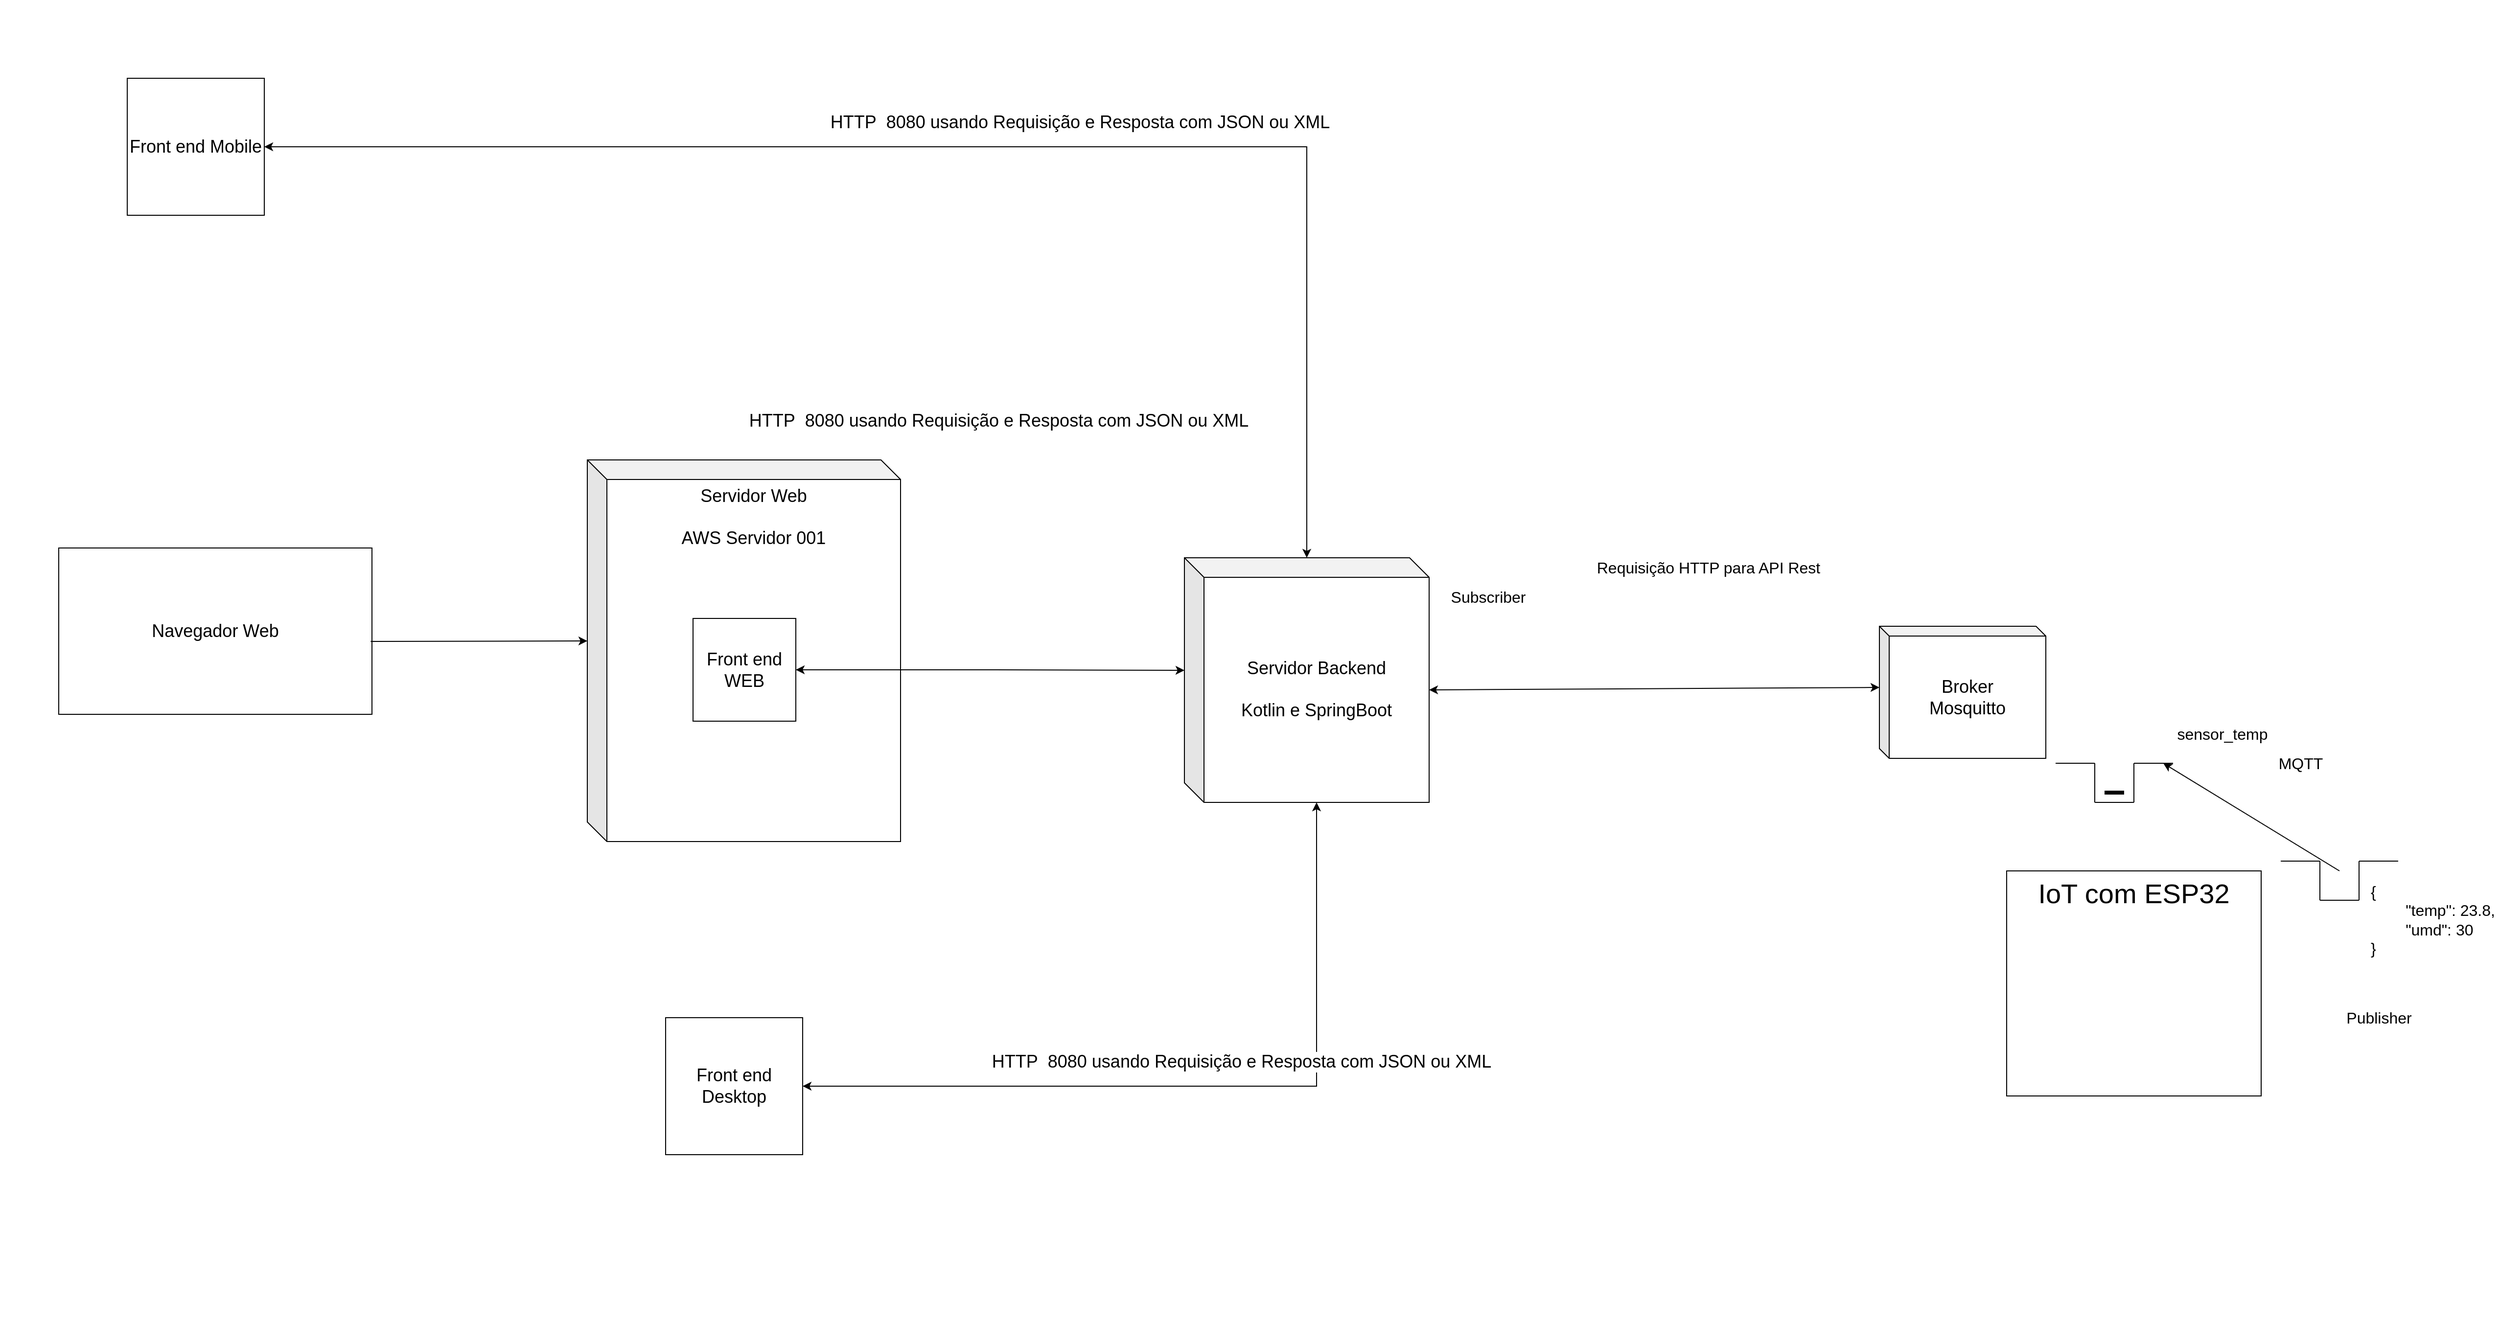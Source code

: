 <mxfile version="27.1.3">
  <diagram name="Página-1" id="81F1UbtDlpMVIuJjuEPL">
    <mxGraphModel dx="4501" dy="2538" grid="1" gridSize="10" guides="1" tooltips="1" connect="1" arrows="1" fold="1" page="1" pageScale="1" pageWidth="827" pageHeight="1169" math="0" shadow="0">
      <root>
        <mxCell id="0" />
        <mxCell id="1" parent="0" />
        <mxCell id="IYKdBTSMvmW3wx0UBxRR-4" value="IoT com ESP32" style="rounded=0;whiteSpace=wrap;html=1;fontSize=28;verticalAlign=top;" parent="1" vertex="1">
          <mxGeometry x="1110" y="460" width="260" height="230" as="geometry" />
        </mxCell>
        <mxCell id="IYKdBTSMvmW3wx0UBxRR-3" value="" style="shape=image;html=1;verticalAlign=top;verticalLabelPosition=bottom;labelBackgroundColor=#ffffff;imageAspect=0;aspect=fixed;image=https://cdn2.iconfinder.com/data/icons/electronic-13/480/3-electronic-arduino-chipset-icon-2-128.png" parent="1" vertex="1">
          <mxGeometry x="1230" y="550" width="128" height="128" as="geometry" />
        </mxCell>
        <mxCell id="KUsmrb8lNCLkx_MoMA3p-17" value="Servidor Web&lt;div&gt;&lt;br&gt;&lt;/div&gt;&lt;div&gt;AWS Servidor 001&lt;/div&gt;" style="shape=cube;whiteSpace=wrap;html=1;boundedLbl=1;backgroundOutline=1;darkOpacity=0.05;darkOpacity2=0.1;verticalAlign=top;fontSize=18;" parent="1" vertex="1">
          <mxGeometry x="-340" y="40" width="320" height="390" as="geometry" />
        </mxCell>
        <mxCell id="KUsmrb8lNCLkx_MoMA3p-1" value="Servidor Backend&lt;div&gt;&lt;br&gt;&lt;/div&gt;&lt;div&gt;&lt;div&gt;Kotlin e SpringBoot&lt;/div&gt;&lt;/div&gt;" style="shape=cube;whiteSpace=wrap;html=1;boundedLbl=1;backgroundOutline=1;darkOpacity=0.05;darkOpacity2=0.1;fontSize=18;" parent="1" vertex="1">
          <mxGeometry x="270" y="140" width="250" height="250" as="geometry" />
        </mxCell>
        <mxCell id="KUsmrb8lNCLkx_MoMA3p-7" value="Front end WEB" style="whiteSpace=wrap;html=1;aspect=fixed;fontSize=18;" parent="1" vertex="1">
          <mxGeometry x="-232" y="202" width="105" height="105" as="geometry" />
        </mxCell>
        <mxCell id="KUsmrb8lNCLkx_MoMA3p-8" style="edgeStyle=orthogonalEdgeStyle;rounded=0;orthogonalLoop=1;jettySize=auto;html=1;startArrow=classic;startFill=1;endArrow=classic;endFill=1;exitX=1;exitY=0.5;exitDx=0;exitDy=0;entryX=0;entryY=0;entryDx=0;entryDy=115.0;entryPerimeter=0;" parent="1" source="KUsmrb8lNCLkx_MoMA3p-7" target="KUsmrb8lNCLkx_MoMA3p-1" edge="1">
          <mxGeometry relative="1" as="geometry">
            <mxPoint x="530" y="275" as="sourcePoint" />
            <mxPoint x="810" y="275" as="targetPoint" />
          </mxGeometry>
        </mxCell>
        <mxCell id="KUsmrb8lNCLkx_MoMA3p-9" value="HTTP&amp;nbsp; 8080 usando Requisição e Resposta com JSON ou XML" style="edgeLabel;html=1;align=center;verticalAlign=middle;resizable=0;points=[];fontSize=18;" parent="KUsmrb8lNCLkx_MoMA3p-8" vertex="1" connectable="0">
          <mxGeometry x="0.15" y="1" relative="1" as="geometry">
            <mxPoint x="-21" y="-254" as="offset" />
          </mxGeometry>
        </mxCell>
        <mxCell id="KUsmrb8lNCLkx_MoMA3p-11" style="edgeStyle=orthogonalEdgeStyle;rounded=0;orthogonalLoop=1;jettySize=auto;html=1;startArrow=classic;startFill=1;endArrow=classic;endFill=1;exitX=1;exitY=0.5;exitDx=0;exitDy=0;" parent="1" source="KUsmrb8lNCLkx_MoMA3p-10" target="KUsmrb8lNCLkx_MoMA3p-1" edge="1">
          <mxGeometry relative="1" as="geometry">
            <mxPoint x="-100" y="265" as="sourcePoint" />
            <mxPoint x="280" y="265" as="targetPoint" />
          </mxGeometry>
        </mxCell>
        <mxCell id="KUsmrb8lNCLkx_MoMA3p-12" value="HTTP&amp;nbsp; 8080 usando Requisição e Resposta com JSON ou XML" style="edgeLabel;html=1;align=center;verticalAlign=middle;resizable=0;points=[];fontSize=18;" parent="KUsmrb8lNCLkx_MoMA3p-11" vertex="1" connectable="0">
          <mxGeometry x="0.15" y="1" relative="1" as="geometry">
            <mxPoint x="-21" y="-24" as="offset" />
          </mxGeometry>
        </mxCell>
        <mxCell id="KUsmrb8lNCLkx_MoMA3p-14" style="edgeStyle=orthogonalEdgeStyle;rounded=0;orthogonalLoop=1;jettySize=auto;html=1;startArrow=classic;startFill=1;endArrow=classic;endFill=1;exitX=1;exitY=0.5;exitDx=0;exitDy=0;entryX=0;entryY=0;entryDx=135;entryDy=250.0;entryPerimeter=0;" parent="1" source="KUsmrb8lNCLkx_MoMA3p-13" target="KUsmrb8lNCLkx_MoMA3p-1" edge="1">
          <mxGeometry relative="1" as="geometry">
            <mxPoint x="-100" y="40" as="sourcePoint" />
            <mxPoint x="405" y="150" as="targetPoint" />
          </mxGeometry>
        </mxCell>
        <mxCell id="KUsmrb8lNCLkx_MoMA3p-15" value="HTTP&amp;nbsp; 8080 usando Requisição e Resposta com JSON ou XML" style="edgeLabel;html=1;align=center;verticalAlign=middle;resizable=0;points=[];fontSize=18;" parent="KUsmrb8lNCLkx_MoMA3p-14" vertex="1" connectable="0">
          <mxGeometry x="0.15" y="1" relative="1" as="geometry">
            <mxPoint x="-21" y="-24" as="offset" />
          </mxGeometry>
        </mxCell>
        <mxCell id="KUsmrb8lNCLkx_MoMA3p-22" value="" style="group;fontSize=19;" parent="1" vertex="1" connectable="0">
          <mxGeometry x="-910" y="-430" width="338" height="338" as="geometry" />
        </mxCell>
        <mxCell id="KUsmrb8lNCLkx_MoMA3p-18" value="" style="shape=image;html=1;verticalAlign=top;verticalLabelPosition=bottom;labelBackgroundColor=#ffffff;imageAspect=0;aspect=fixed;image=https://cdn1.iconfinder.com/data/icons/general-9/500/iPad-128.png" parent="KUsmrb8lNCLkx_MoMA3p-22" vertex="1">
          <mxGeometry width="338" height="338" as="geometry" />
        </mxCell>
        <mxCell id="KUsmrb8lNCLkx_MoMA3p-10" value="Front end Mobile" style="whiteSpace=wrap;html=1;aspect=fixed;fontSize=18;" parent="KUsmrb8lNCLkx_MoMA3p-22" vertex="1">
          <mxGeometry x="100" y="80" width="140" height="140" as="geometry" />
        </mxCell>
        <mxCell id="KUsmrb8lNCLkx_MoMA3p-27" value="" style="group;fontSize=18;" parent="1" vertex="1" connectable="0">
          <mxGeometry x="-940" y="30" width="440" height="440" as="geometry" />
        </mxCell>
        <mxCell id="KUsmrb8lNCLkx_MoMA3p-23" value="" style="shape=image;html=1;verticalAlign=top;verticalLabelPosition=bottom;labelBackgroundColor=#ffffff;imageAspect=0;aspect=fixed;image=https://cdn1.iconfinder.com/data/icons/general-9/500/laptop-128.png" parent="KUsmrb8lNCLkx_MoMA3p-27" vertex="1">
          <mxGeometry width="440" height="440" as="geometry" />
        </mxCell>
        <mxCell id="KUsmrb8lNCLkx_MoMA3p-26" value="Navegador Web" style="rounded=0;whiteSpace=wrap;html=1;fontSize=18;" parent="KUsmrb8lNCLkx_MoMA3p-27" vertex="1">
          <mxGeometry x="60" y="100" width="320" height="170" as="geometry" />
        </mxCell>
        <mxCell id="C7t1A0CUNiaQvzjGpF3V-2" value="" style="endArrow=classic;html=1;rounded=0;exitX=0.996;exitY=0.562;exitDx=0;exitDy=0;exitPerimeter=0;entryX=0;entryY=0;entryDx=0;entryDy=185;entryPerimeter=0;" parent="1" source="KUsmrb8lNCLkx_MoMA3p-26" target="KUsmrb8lNCLkx_MoMA3p-17" edge="1">
          <mxGeometry width="50" height="50" relative="1" as="geometry">
            <mxPoint x="-400" y="80" as="sourcePoint" />
            <mxPoint x="-350" y="30" as="targetPoint" />
          </mxGeometry>
        </mxCell>
        <mxCell id="C7t1A0CUNiaQvzjGpF3V-4" value="" style="group" parent="1" vertex="1" connectable="0">
          <mxGeometry x="-410" y="480" width="440" height="440" as="geometry" />
        </mxCell>
        <mxCell id="KUsmrb8lNCLkx_MoMA3p-19" value="" style="shape=image;html=1;verticalAlign=top;verticalLabelPosition=bottom;labelBackgroundColor=#ffffff;imageAspect=0;aspect=fixed;image=https://cdn1.iconfinder.com/data/icons/general-9/500/laptop-128.png" parent="C7t1A0CUNiaQvzjGpF3V-4" vertex="1">
          <mxGeometry width="440" height="440" as="geometry" />
        </mxCell>
        <mxCell id="KUsmrb8lNCLkx_MoMA3p-13" value="Front end Desktop" style="whiteSpace=wrap;html=1;aspect=fixed;fontSize=18;" parent="C7t1A0CUNiaQvzjGpF3V-4" vertex="1">
          <mxGeometry x="150" y="130" width="140" height="140" as="geometry" />
        </mxCell>
        <mxCell id="IYKdBTSMvmW3wx0UBxRR-1" value="Broker&lt;div&gt;Mosquitto&lt;/div&gt;" style="shape=cube;whiteSpace=wrap;html=1;boundedLbl=1;backgroundOutline=1;darkOpacity=0.05;darkOpacity2=0.1;size=10;fontSize=18;" parent="1" vertex="1">
          <mxGeometry x="980" y="210" width="170" height="135" as="geometry" />
        </mxCell>
        <mxCell id="IYKdBTSMvmW3wx0UBxRR-13" value="" style="group" parent="1" vertex="1" connectable="0">
          <mxGeometry x="1390" y="450" width="120" height="40" as="geometry" />
        </mxCell>
        <mxCell id="IYKdBTSMvmW3wx0UBxRR-7" value="" style="endArrow=none;html=1;rounded=0;" parent="IYKdBTSMvmW3wx0UBxRR-13" edge="1">
          <mxGeometry width="50" height="50" relative="1" as="geometry">
            <mxPoint as="sourcePoint" />
            <mxPoint x="40" as="targetPoint" />
          </mxGeometry>
        </mxCell>
        <mxCell id="IYKdBTSMvmW3wx0UBxRR-9" value="" style="endArrow=none;html=1;rounded=0;" parent="IYKdBTSMvmW3wx0UBxRR-13" edge="1">
          <mxGeometry width="50" height="50" relative="1" as="geometry">
            <mxPoint x="80" as="sourcePoint" />
            <mxPoint x="120" as="targetPoint" />
          </mxGeometry>
        </mxCell>
        <mxCell id="IYKdBTSMvmW3wx0UBxRR-10" value="" style="endArrow=none;html=1;rounded=0;" parent="IYKdBTSMvmW3wx0UBxRR-13" edge="1">
          <mxGeometry width="50" height="50" relative="1" as="geometry">
            <mxPoint x="40" y="40" as="sourcePoint" />
            <mxPoint x="80" y="40" as="targetPoint" />
          </mxGeometry>
        </mxCell>
        <mxCell id="IYKdBTSMvmW3wx0UBxRR-11" value="" style="endArrow=none;html=1;rounded=0;" parent="IYKdBTSMvmW3wx0UBxRR-13" edge="1">
          <mxGeometry width="50" height="50" relative="1" as="geometry">
            <mxPoint x="40" as="sourcePoint" />
            <mxPoint x="40" y="40" as="targetPoint" />
          </mxGeometry>
        </mxCell>
        <mxCell id="IYKdBTSMvmW3wx0UBxRR-12" value="" style="endArrow=none;html=1;rounded=0;" parent="IYKdBTSMvmW3wx0UBxRR-13" edge="1">
          <mxGeometry width="50" height="50" relative="1" as="geometry">
            <mxPoint x="80" as="sourcePoint" />
            <mxPoint x="80" y="40" as="targetPoint" />
          </mxGeometry>
        </mxCell>
        <mxCell id="IYKdBTSMvmW3wx0UBxRR-14" value="" style="group" parent="1" vertex="1" connectable="0">
          <mxGeometry x="1160" y="350" width="120" height="40" as="geometry" />
        </mxCell>
        <mxCell id="IYKdBTSMvmW3wx0UBxRR-15" value="" style="endArrow=none;html=1;rounded=0;" parent="IYKdBTSMvmW3wx0UBxRR-14" edge="1">
          <mxGeometry width="50" height="50" relative="1" as="geometry">
            <mxPoint as="sourcePoint" />
            <mxPoint x="40" as="targetPoint" />
          </mxGeometry>
        </mxCell>
        <mxCell id="IYKdBTSMvmW3wx0UBxRR-16" value="" style="endArrow=none;html=1;rounded=0;" parent="IYKdBTSMvmW3wx0UBxRR-14" edge="1">
          <mxGeometry width="50" height="50" relative="1" as="geometry">
            <mxPoint x="80" as="sourcePoint" />
            <mxPoint x="120" as="targetPoint" />
          </mxGeometry>
        </mxCell>
        <mxCell id="IYKdBTSMvmW3wx0UBxRR-17" value="" style="endArrow=none;html=1;rounded=0;" parent="IYKdBTSMvmW3wx0UBxRR-14" edge="1">
          <mxGeometry width="50" height="50" relative="1" as="geometry">
            <mxPoint x="40" y="40" as="sourcePoint" />
            <mxPoint x="80" y="40" as="targetPoint" />
          </mxGeometry>
        </mxCell>
        <mxCell id="IYKdBTSMvmW3wx0UBxRR-18" value="" style="endArrow=none;html=1;rounded=0;" parent="IYKdBTSMvmW3wx0UBxRR-14" edge="1">
          <mxGeometry width="50" height="50" relative="1" as="geometry">
            <mxPoint x="40" as="sourcePoint" />
            <mxPoint x="40" y="40" as="targetPoint" />
          </mxGeometry>
        </mxCell>
        <mxCell id="IYKdBTSMvmW3wx0UBxRR-19" value="" style="endArrow=none;html=1;rounded=0;" parent="IYKdBTSMvmW3wx0UBxRR-14" edge="1">
          <mxGeometry width="50" height="50" relative="1" as="geometry">
            <mxPoint x="80" as="sourcePoint" />
            <mxPoint x="80" y="40" as="targetPoint" />
          </mxGeometry>
        </mxCell>
        <mxCell id="IYKdBTSMvmW3wx0UBxRR-21" value="" style="endArrow=none;html=1;rounded=0;spacing=2;jumpSize=6;strokeWidth=4;" parent="IYKdBTSMvmW3wx0UBxRR-14" edge="1">
          <mxGeometry width="50" height="50" relative="1" as="geometry">
            <mxPoint x="50" y="30" as="sourcePoint" />
            <mxPoint x="70" y="30" as="targetPoint" />
          </mxGeometry>
        </mxCell>
        <mxCell id="IYKdBTSMvmW3wx0UBxRR-20" value="&lt;span style=&quot;font-size: 16px;&quot;&gt;MQTT&lt;/span&gt;" style="endArrow=classic;html=1;rounded=0;" parent="1" edge="1">
          <mxGeometry x="-0.14" y="-74" width="50" height="50" relative="1" as="geometry">
            <mxPoint x="1450" y="460" as="sourcePoint" />
            <mxPoint x="1270" y="350" as="targetPoint" />
            <mxPoint x="-1" as="offset" />
          </mxGeometry>
        </mxCell>
        <mxCell id="IYKdBTSMvmW3wx0UBxRR-24" value="" style="endArrow=classic;startArrow=classic;html=1;rounded=0;entryX=0;entryY=0;entryDx=0;entryDy=62.5;entryPerimeter=0;exitX=0;exitY=0;exitDx=250;exitDy=135;exitPerimeter=0;" parent="1" source="KUsmrb8lNCLkx_MoMA3p-1" target="IYKdBTSMvmW3wx0UBxRR-1" edge="1">
          <mxGeometry width="50" height="50" relative="1" as="geometry">
            <mxPoint x="630" y="213" as="sourcePoint" />
            <mxPoint x="750" y="192.5" as="targetPoint" />
          </mxGeometry>
        </mxCell>
        <mxCell id="IYKdBTSMvmW3wx0UBxRR-26" value="&lt;span style=&quot;font-size: 16px;&quot;&gt;Requisição HTTP para API Rest&lt;/span&gt;" style="edgeLabel;html=1;align=center;verticalAlign=middle;resizable=0;points=[];" parent="IYKdBTSMvmW3wx0UBxRR-24" vertex="1" connectable="0">
          <mxGeometry x="0.238" y="-2" relative="1" as="geometry">
            <mxPoint y="-126" as="offset" />
          </mxGeometry>
        </mxCell>
        <mxCell id="nhkvkATHGscYWJ2oFK6Y-2" value="&lt;span style=&quot;font-size: 16px;&quot;&gt;sensor_temp&lt;/span&gt;" style="edgeLabel;html=1;align=center;verticalAlign=middle;resizable=0;points=[];" parent="1" vertex="1" connectable="0">
          <mxGeometry x="1330" y="320" as="geometry" />
        </mxCell>
        <mxCell id="nhkvkATHGscYWJ2oFK6Y-3" value="&lt;span style=&quot;font-size: 16px;&quot;&gt;{&amp;nbsp;&lt;/span&gt;&lt;div&gt;&lt;span style=&quot;font-size: 16px;&quot;&gt;&lt;span style=&quot;white-space: pre;&quot;&gt;&#x9;&lt;/span&gt;&quot;temp&quot;: 23.8,&amp;nbsp;&lt;/span&gt;&lt;div&gt;&lt;span style=&quot;font-size: 16px;&quot;&gt;&lt;span style=&quot;white-space: pre;&quot;&gt;&#x9;&lt;/span&gt;&quot;umd&quot;: 30&lt;/span&gt;&lt;/div&gt;&lt;div&gt;&lt;span style=&quot;font-size: 16px;&quot;&gt;}&lt;/span&gt;&lt;/div&gt;&lt;/div&gt;" style="edgeLabel;html=1;align=left;verticalAlign=middle;resizable=0;points=[];" parent="1" vertex="1" connectable="0">
          <mxGeometry x="1480" y="510" as="geometry" />
        </mxCell>
        <mxCell id="nhkvkATHGscYWJ2oFK6Y-4" value="&lt;span style=&quot;font-size: 16px;&quot;&gt;Publisher&lt;/span&gt;" style="edgeLabel;html=1;align=center;verticalAlign=middle;resizable=0;points=[];" parent="1" vertex="1" connectable="0">
          <mxGeometry x="1490" y="610" as="geometry" />
        </mxCell>
        <mxCell id="nhkvkATHGscYWJ2oFK6Y-5" value="&lt;span style=&quot;font-size: 16px;&quot;&gt;Subscriber&lt;/span&gt;" style="edgeLabel;html=1;align=center;verticalAlign=middle;resizable=0;points=[];" parent="1" vertex="1" connectable="0">
          <mxGeometry x="580" y="180" as="geometry" />
        </mxCell>
      </root>
    </mxGraphModel>
  </diagram>
</mxfile>
